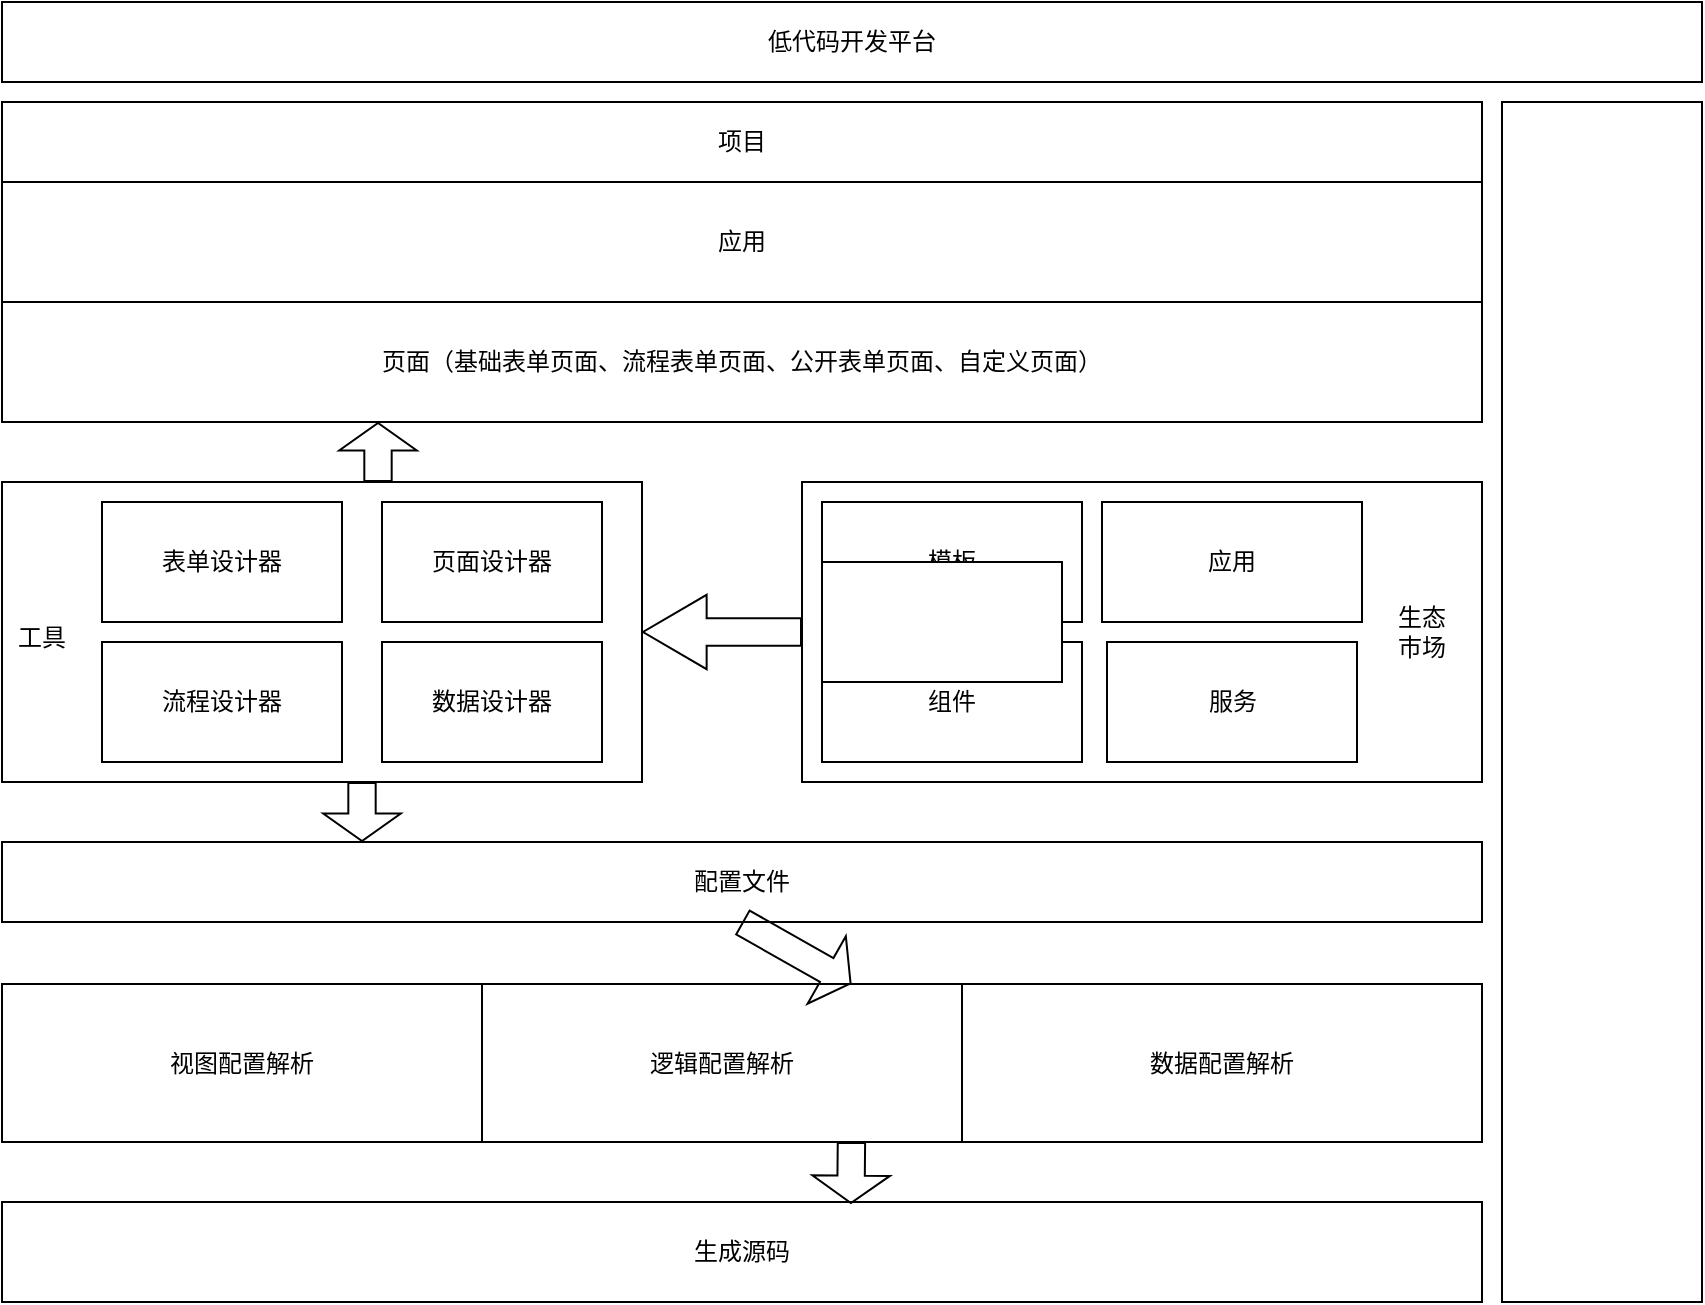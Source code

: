 <mxfile version="24.4.0" type="github">
  <diagram name="第 1 页" id="HGLDyv8BH4dk013UrVIh">
    <mxGraphModel dx="2131" dy="709" grid="1" gridSize="10" guides="1" tooltips="1" connect="1" arrows="1" fold="1" page="1" pageScale="1" pageWidth="827" pageHeight="1169" math="0" shadow="0">
      <root>
        <mxCell id="0" />
        <mxCell id="1" parent="0" />
        <mxCell id="jLknQ4JefzLzpSv0ryhA-2" value="" style="rounded=0;whiteSpace=wrap;html=1;" parent="1" vertex="1">
          <mxGeometry x="-50" y="110" width="730" height="160" as="geometry" />
        </mxCell>
        <mxCell id="jLknQ4JefzLzpSv0ryhA-5" value="生成源码" style="rounded=0;whiteSpace=wrap;html=1;" parent="1" vertex="1">
          <mxGeometry x="-50" y="660" width="740" height="50" as="geometry" />
        </mxCell>
        <mxCell id="jLknQ4JefzLzpSv0ryhA-6" value="" style="rounded=0;whiteSpace=wrap;html=1;" parent="1" vertex="1">
          <mxGeometry x="700" y="110" width="100" height="600" as="geometry" />
        </mxCell>
        <mxCell id="jLknQ4JefzLzpSv0ryhA-11" value="" style="rounded=0;whiteSpace=wrap;html=1;" parent="1" vertex="1">
          <mxGeometry x="-50" y="300" width="320" height="150" as="geometry" />
        </mxCell>
        <mxCell id="jLknQ4JefzLzpSv0ryhA-12" value="流程设计器" style="rounded=0;whiteSpace=wrap;html=1;" parent="1" vertex="1">
          <mxGeometry y="380" width="120" height="60" as="geometry" />
        </mxCell>
        <mxCell id="jLknQ4JefzLzpSv0ryhA-13" value="表单设计器" style="rounded=0;whiteSpace=wrap;html=1;" parent="1" vertex="1">
          <mxGeometry y="310" width="120" height="60" as="geometry" />
        </mxCell>
        <mxCell id="jLknQ4JefzLzpSv0ryhA-14" value="页面设计器" style="rounded=0;whiteSpace=wrap;html=1;" parent="1" vertex="1">
          <mxGeometry x="140" y="310" width="110" height="60" as="geometry" />
        </mxCell>
        <mxCell id="jLknQ4JefzLzpSv0ryhA-15" value="数据设计器" style="rounded=0;whiteSpace=wrap;html=1;" parent="1" vertex="1">
          <mxGeometry x="140" y="380" width="110" height="60" as="geometry" />
        </mxCell>
        <mxCell id="jLknQ4JefzLzpSv0ryhA-26" value="配置文件" style="rounded=0;whiteSpace=wrap;html=1;" parent="1" vertex="1">
          <mxGeometry x="-50" y="480" width="740" height="40" as="geometry" />
        </mxCell>
        <mxCell id="jLknQ4JefzLzpSv0ryhA-27" value="视图配置解析" style="rounded=0;whiteSpace=wrap;html=1;" parent="1" vertex="1">
          <mxGeometry x="-50" y="551" width="240" height="79" as="geometry" />
        </mxCell>
        <mxCell id="jLknQ4JefzLzpSv0ryhA-28" value="逻辑配置解析" style="rounded=0;whiteSpace=wrap;html=1;" parent="1" vertex="1">
          <mxGeometry x="190" y="551" width="240" height="79" as="geometry" />
        </mxCell>
        <mxCell id="jLknQ4JefzLzpSv0ryhA-29" value="数据配置解析" style="rounded=0;whiteSpace=wrap;html=1;" parent="1" vertex="1">
          <mxGeometry x="430" y="551" width="260" height="79" as="geometry" />
        </mxCell>
        <mxCell id="jLknQ4JefzLzpSv0ryhA-30" value="" style="rounded=0;whiteSpace=wrap;html=1;" parent="1" vertex="1">
          <mxGeometry x="350" y="300" width="340" height="150" as="geometry" />
        </mxCell>
        <mxCell id="jLknQ4JefzLzpSv0ryhA-31" value="模板" style="rounded=0;whiteSpace=wrap;html=1;" parent="1" vertex="1">
          <mxGeometry x="360" y="310" width="130" height="60" as="geometry" />
        </mxCell>
        <mxCell id="jLknQ4JefzLzpSv0ryhA-32" value="应用" style="rounded=0;whiteSpace=wrap;html=1;" parent="1" vertex="1">
          <mxGeometry x="500" y="310" width="130" height="60" as="geometry" />
        </mxCell>
        <mxCell id="jLknQ4JefzLzpSv0ryhA-33" value="组件" style="rounded=0;whiteSpace=wrap;html=1;" parent="1" vertex="1">
          <mxGeometry x="360" y="380" width="130" height="60" as="geometry" />
        </mxCell>
        <mxCell id="jLknQ4JefzLzpSv0ryhA-34" value="服务" style="rounded=0;whiteSpace=wrap;html=1;" parent="1" vertex="1">
          <mxGeometry x="502.5" y="380" width="125" height="60" as="geometry" />
        </mxCell>
        <mxCell id="jLknQ4JefzLzpSv0ryhA-35" value="" style="shape=flexArrow;endArrow=classic;html=1;rounded=0;exitX=0;exitY=0.5;exitDx=0;exitDy=0;width=13.636;endSize=10.273;entryX=1;entryY=0.5;entryDx=0;entryDy=0;endWidth=22.536;" parent="1" source="jLknQ4JefzLzpSv0ryhA-30" target="jLknQ4JefzLzpSv0ryhA-11" edge="1">
          <mxGeometry width="50" height="50" relative="1" as="geometry">
            <mxPoint x="590" y="410" as="sourcePoint" />
            <mxPoint x="400" y="375" as="targetPoint" />
          </mxGeometry>
        </mxCell>
        <mxCell id="jLknQ4JefzLzpSv0ryhA-36" value="工具" style="text;html=1;align=center;verticalAlign=middle;whiteSpace=wrap;rounded=0;" parent="1" vertex="1">
          <mxGeometry x="-50" y="325" width="40" height="105" as="geometry" />
        </mxCell>
        <mxCell id="jLknQ4JefzLzpSv0ryhA-37" value="生态&lt;div&gt;市场&lt;/div&gt;" style="text;html=1;align=center;verticalAlign=middle;whiteSpace=wrap;rounded=0;" parent="1" vertex="1">
          <mxGeometry x="640" y="322.5" width="40" height="105" as="geometry" />
        </mxCell>
        <mxCell id="jLknQ4JefzLzpSv0ryhA-38" value="" style="shape=flexArrow;endArrow=classic;html=1;rounded=0;width=13.684;endSize=4.238;endWidth=24.11;" parent="1" edge="1">
          <mxGeometry width="50" height="50" relative="1" as="geometry">
            <mxPoint x="138" y="300" as="sourcePoint" />
            <mxPoint x="138" y="270" as="targetPoint" />
          </mxGeometry>
        </mxCell>
        <mxCell id="IxIUjepJhzWnMTGhL36E-1" value="页面（基础表单页面、流程表单页面、公开表单页面、自定义页面）" style="rounded=0;whiteSpace=wrap;html=1;" vertex="1" parent="1">
          <mxGeometry x="-50" y="210" width="740" height="60" as="geometry" />
        </mxCell>
        <mxCell id="IxIUjepJhzWnMTGhL36E-2" value="应用" style="rounded=0;whiteSpace=wrap;html=1;" vertex="1" parent="1">
          <mxGeometry x="-50" y="150" width="740" height="60" as="geometry" />
        </mxCell>
        <mxCell id="IxIUjepJhzWnMTGhL36E-3" value="项目" style="rounded=0;whiteSpace=wrap;html=1;" vertex="1" parent="1">
          <mxGeometry x="-50" y="110" width="740" height="40" as="geometry" />
        </mxCell>
        <mxCell id="IxIUjepJhzWnMTGhL36E-5" value="" style="shape=flexArrow;endArrow=classic;html=1;rounded=0;width=13.684;endSize=4.238;endWidth=24.11;entryX=0.223;entryY=-0.05;entryDx=0;entryDy=0;entryPerimeter=0;" edge="1" parent="1">
          <mxGeometry width="50" height="50" relative="1" as="geometry">
            <mxPoint x="130" y="450" as="sourcePoint" />
            <mxPoint x="130.0" y="480" as="targetPoint" />
          </mxGeometry>
        </mxCell>
        <mxCell id="IxIUjepJhzWnMTGhL36E-6" value="" style="shape=flexArrow;endArrow=classic;html=1;rounded=0;width=13.684;endSize=4.238;endWidth=24.11;entryX=0.223;entryY=-0.05;entryDx=0;entryDy=0;entryPerimeter=0;exitX=0.5;exitY=1;exitDx=0;exitDy=0;" edge="1" parent="1" source="jLknQ4JefzLzpSv0ryhA-26">
          <mxGeometry width="50" height="50" relative="1" as="geometry">
            <mxPoint x="374.72" y="521" as="sourcePoint" />
            <mxPoint x="374.72" y="551" as="targetPoint" />
          </mxGeometry>
        </mxCell>
        <mxCell id="IxIUjepJhzWnMTGhL36E-8" value="" style="shape=flexArrow;endArrow=classic;html=1;rounded=0;width=13.684;endSize=4.238;endWidth=24.11;entryX=0.223;entryY=-0.05;entryDx=0;entryDy=0;entryPerimeter=0;exitX=0.5;exitY=1;exitDx=0;exitDy=0;" edge="1" parent="1">
          <mxGeometry width="50" height="50" relative="1" as="geometry">
            <mxPoint x="374.72" y="630" as="sourcePoint" />
            <mxPoint x="374.44" y="661" as="targetPoint" />
          </mxGeometry>
        </mxCell>
        <mxCell id="IxIUjepJhzWnMTGhL36E-10" value="" style="rounded=0;whiteSpace=wrap;html=1;" vertex="1" parent="1">
          <mxGeometry x="360" y="340" width="120" height="60" as="geometry" />
        </mxCell>
        <mxCell id="IxIUjepJhzWnMTGhL36E-11" value="低代码开发平台" style="rounded=0;whiteSpace=wrap;html=1;" vertex="1" parent="1">
          <mxGeometry x="-50" y="60" width="850" height="40" as="geometry" />
        </mxCell>
      </root>
    </mxGraphModel>
  </diagram>
</mxfile>
